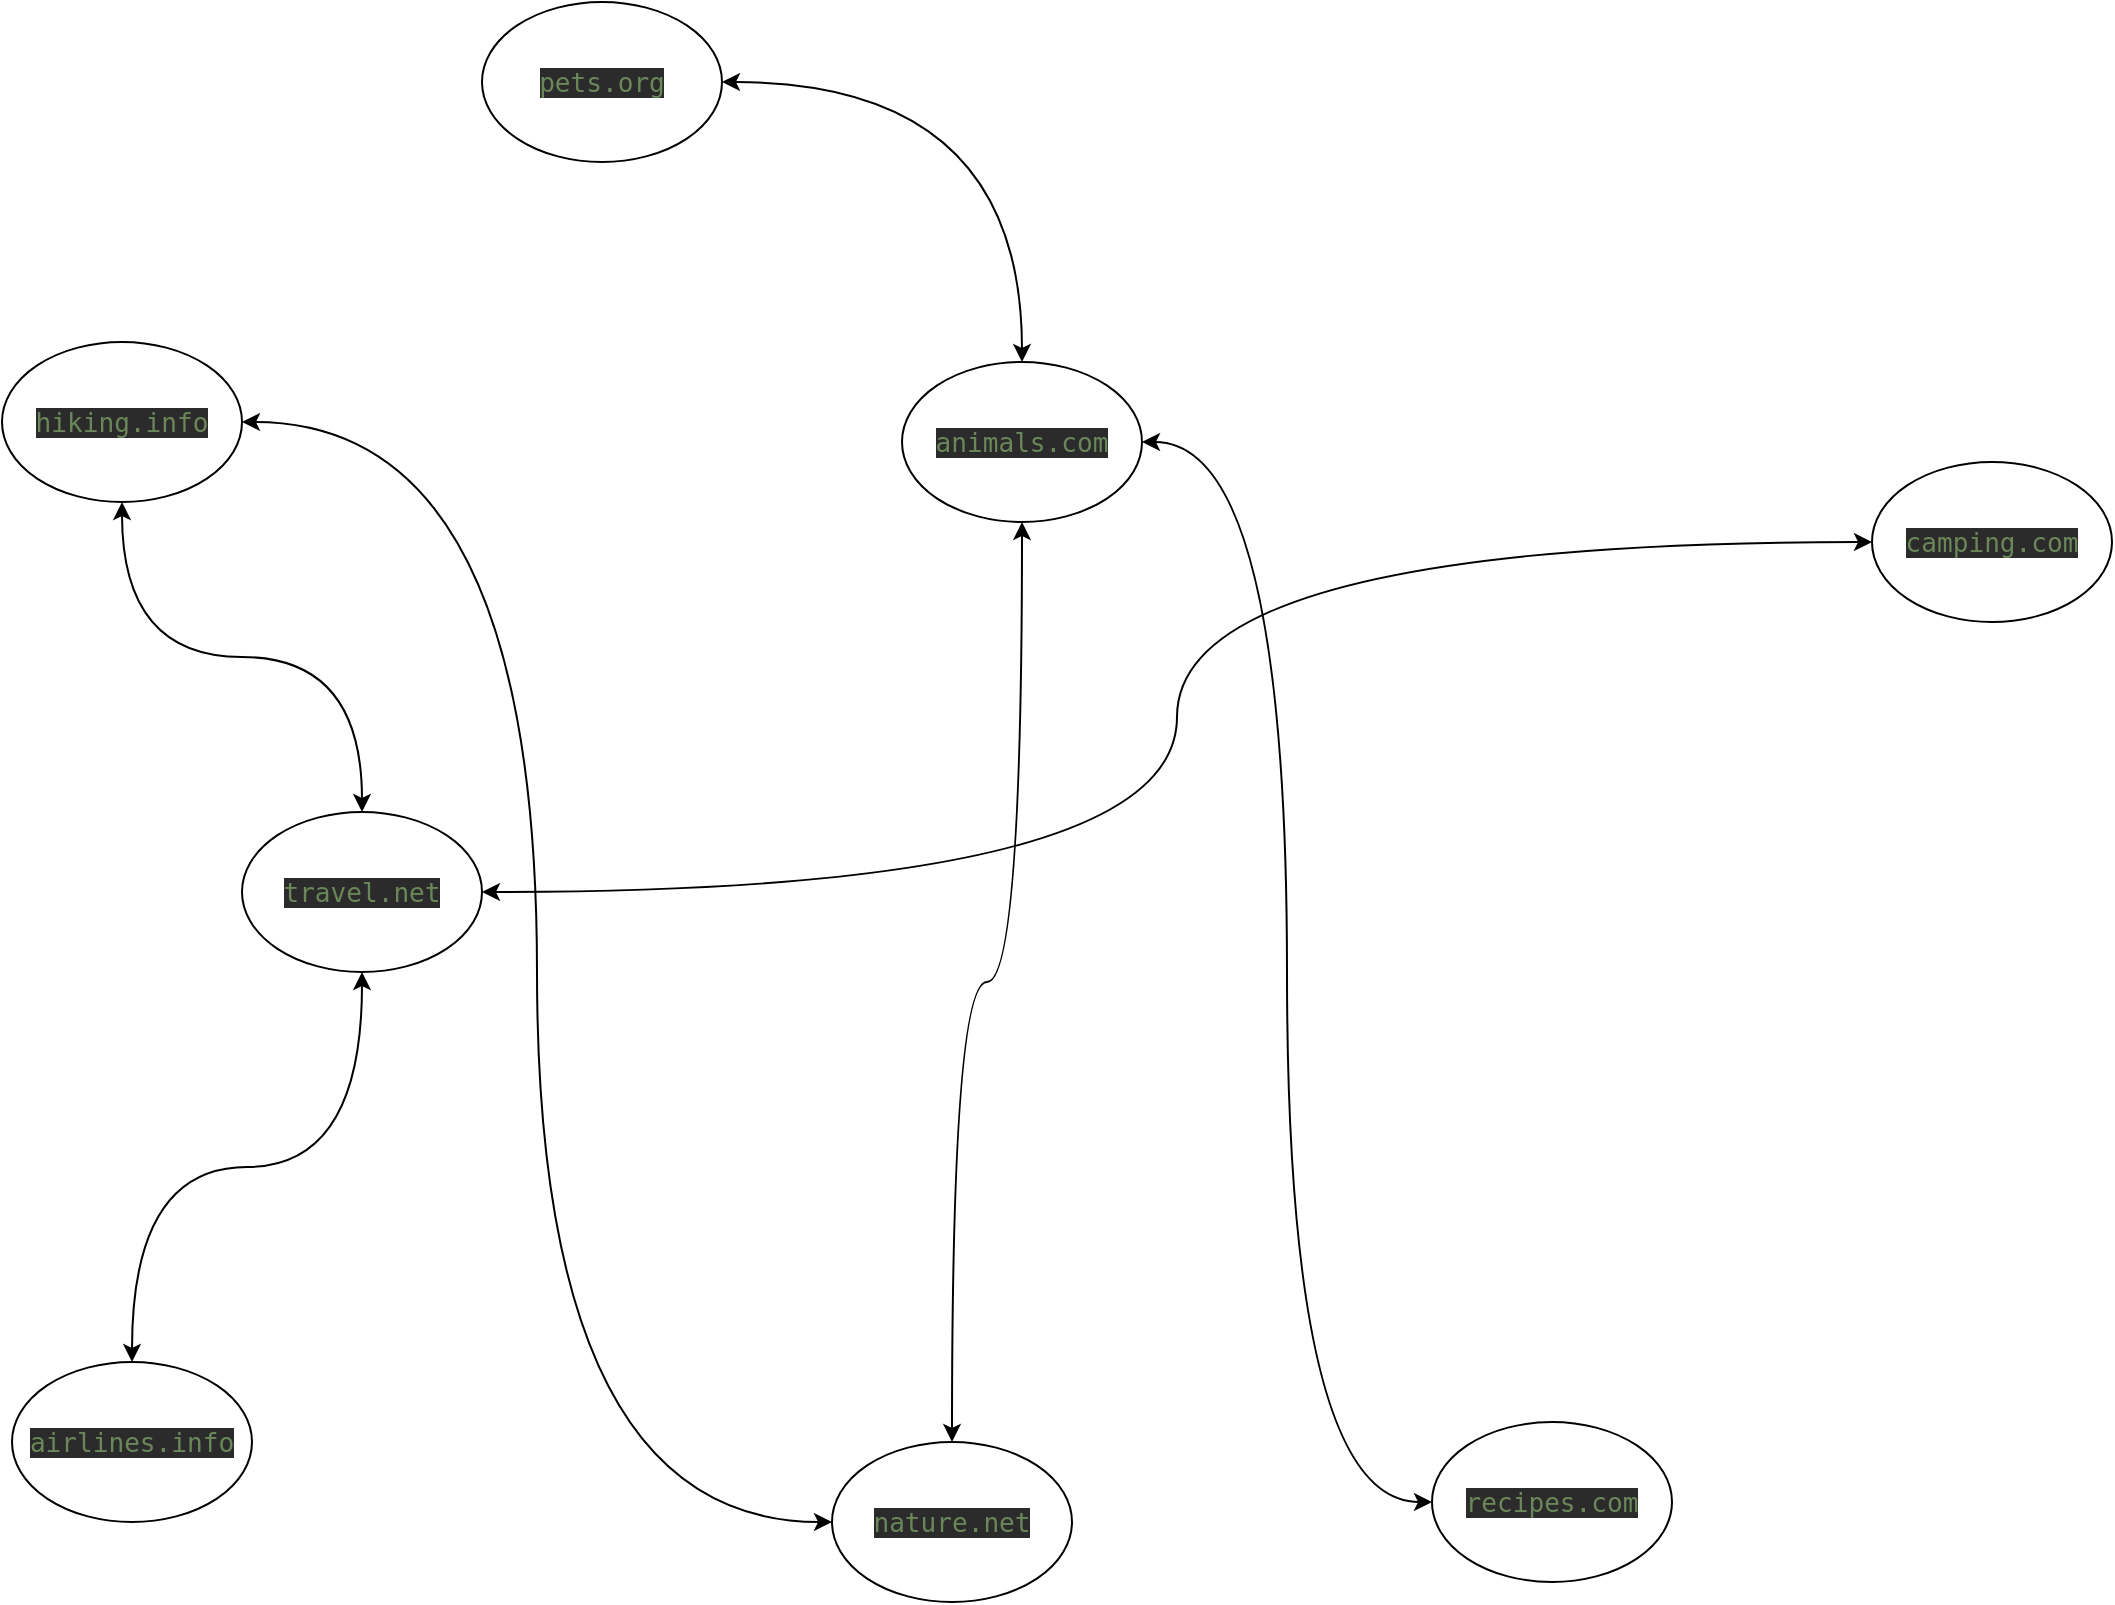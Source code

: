 <mxfile version="20.6.2" type="device"><diagram name="Page-1" id="42789a77-a242-8287-6e28-9cd8cfd52e62"><mxGraphModel dx="2968" dy="1180" grid="1" gridSize="10" guides="1" tooltips="1" connect="1" arrows="1" fold="1" page="1" pageScale="1" pageWidth="1100" pageHeight="850" background="none" math="0" shadow="0"><root><mxCell id="0"/><mxCell id="1" parent="0"/><mxCell id="4ZBXCCS5gPHtc5AQVS3K-13" style="edgeStyle=orthogonalEdgeStyle;orthogonalLoop=1;jettySize=auto;html=1;exitX=0.5;exitY=1;exitDx=0;exitDy=0;startArrow=classic;startFill=1;curved=1;" edge="1" parent="1" source="4ZBXCCS5gPHtc5AQVS3K-1" target="4ZBXCCS5gPHtc5AQVS3K-14"><mxGeometry relative="1" as="geometry"><mxPoint x="475" y="500" as="targetPoint"/></mxGeometry></mxCell><mxCell id="4ZBXCCS5gPHtc5AQVS3K-1" value="&lt;pre style=&quot;background-color:#2b2b2b;color:#a9b7c6;font-family:'JetBrains Mono',monospace;font-size:9.8pt;&quot;&gt;&lt;span style=&quot;color:#6a8759;&quot;&gt;animals.com&lt;/span&gt;&lt;/pre&gt;" style="ellipse;whiteSpace=wrap;html=1;" vertex="1" parent="1"><mxGeometry x="470" y="200" width="120" height="80" as="geometry"/></mxCell><mxCell id="4ZBXCCS5gPHtc5AQVS3K-16" style="edgeStyle=orthogonalEdgeStyle;orthogonalLoop=1;jettySize=auto;html=1;entryX=0.5;entryY=0;entryDx=0;entryDy=0;startArrow=classic;startFill=1;curved=1;" edge="1" parent="1" source="4ZBXCCS5gPHtc5AQVS3K-2" target="4ZBXCCS5gPHtc5AQVS3K-1"><mxGeometry relative="1" as="geometry"/></mxCell><mxCell id="4ZBXCCS5gPHtc5AQVS3K-2" value="&lt;pre style=&quot;background-color:#2b2b2b;color:#a9b7c6;font-family:'JetBrains Mono',monospace;font-size:9.8pt;&quot;&gt;&lt;span style=&quot;color:#6a8759;&quot;&gt;pets.org&lt;/span&gt;&lt;/pre&gt;" style="ellipse;whiteSpace=wrap;html=1;" vertex="1" parent="1"><mxGeometry x="260" y="20" width="120" height="80" as="geometry"/></mxCell><mxCell id="4ZBXCCS5gPHtc5AQVS3K-20" style="edgeStyle=orthogonalEdgeStyle;orthogonalLoop=1;jettySize=auto;html=1;exitX=0.5;exitY=1;exitDx=0;exitDy=0;entryX=0.5;entryY=0;entryDx=0;entryDy=0;startArrow=classic;startFill=1;curved=1;" edge="1" parent="1" source="4ZBXCCS5gPHtc5AQVS3K-3" target="4ZBXCCS5gPHtc5AQVS3K-5"><mxGeometry relative="1" as="geometry"/></mxCell><mxCell id="4ZBXCCS5gPHtc5AQVS3K-3" value="&lt;pre style=&quot;background-color:#2b2b2b;color:#a9b7c6;font-family:'JetBrains Mono',monospace;font-size:9.8pt;&quot;&gt;&lt;span style=&quot;color:#6a8759;&quot;&gt;hiking.info&lt;/span&gt;&lt;/pre&gt;" style="ellipse;whiteSpace=wrap;html=1;" vertex="1" parent="1"><mxGeometry x="20" y="190" width="120" height="80" as="geometry"/></mxCell><mxCell id="4ZBXCCS5gPHtc5AQVS3K-4" value="&lt;pre style=&quot;background-color:#2b2b2b;color:#a9b7c6;font-family:'JetBrains Mono',monospace;font-size:9.8pt;&quot;&gt;&lt;span style=&quot;color:#6a8759;&quot;&gt;camping.com&lt;/span&gt;&lt;/pre&gt;" style="ellipse;whiteSpace=wrap;html=1;" vertex="1" parent="1"><mxGeometry x="955" y="250" width="120" height="80" as="geometry"/></mxCell><mxCell id="4ZBXCCS5gPHtc5AQVS3K-21" style="edgeStyle=orthogonalEdgeStyle;orthogonalLoop=1;jettySize=auto;html=1;entryX=0;entryY=0.5;entryDx=0;entryDy=0;startArrow=classic;startFill=1;curved=1;" edge="1" parent="1" source="4ZBXCCS5gPHtc5AQVS3K-5" target="4ZBXCCS5gPHtc5AQVS3K-4"><mxGeometry relative="1" as="geometry"/></mxCell><mxCell id="4ZBXCCS5gPHtc5AQVS3K-22" style="edgeStyle=orthogonalEdgeStyle;orthogonalLoop=1;jettySize=auto;html=1;exitX=0.5;exitY=1;exitDx=0;exitDy=0;entryX=0.5;entryY=0;entryDx=0;entryDy=0;endArrow=classic;endFill=1;strokeColor=default;curved=1;startArrow=classic;startFill=1;" edge="1" parent="1" source="4ZBXCCS5gPHtc5AQVS3K-5" target="4ZBXCCS5gPHtc5AQVS3K-6"><mxGeometry relative="1" as="geometry"/></mxCell><mxCell id="4ZBXCCS5gPHtc5AQVS3K-5" value="&lt;pre style=&quot;background-color:#2b2b2b;color:#a9b7c6;font-family:'JetBrains Mono',monospace;font-size:9.8pt;&quot;&gt;&lt;span style=&quot;color:#6a8759;&quot;&gt;travel.net&lt;/span&gt;&lt;/pre&gt;" style="ellipse;whiteSpace=wrap;html=1;" vertex="1" parent="1"><mxGeometry x="140" y="425" width="120" height="80" as="geometry"/></mxCell><mxCell id="4ZBXCCS5gPHtc5AQVS3K-6" value="&lt;pre style=&quot;background-color:#2b2b2b;color:#a9b7c6;font-family:'JetBrains Mono',monospace;font-size:9.8pt;&quot;&gt;&lt;span style=&quot;color:#6a8759;&quot;&gt;airlines.info&lt;/span&gt;&lt;/pre&gt;" style="ellipse;whiteSpace=wrap;html=1;" vertex="1" parent="1"><mxGeometry x="25" y="700" width="120" height="80" as="geometry"/></mxCell><mxCell id="4ZBXCCS5gPHtc5AQVS3K-23" style="edgeStyle=orthogonalEdgeStyle;curved=1;orthogonalLoop=1;jettySize=auto;html=1;entryX=1;entryY=0.5;entryDx=0;entryDy=0;strokeColor=default;startArrow=classic;startFill=1;endArrow=classic;endFill=1;" edge="1" parent="1" source="4ZBXCCS5gPHtc5AQVS3K-8" target="4ZBXCCS5gPHtc5AQVS3K-1"><mxGeometry relative="1" as="geometry"/></mxCell><mxCell id="4ZBXCCS5gPHtc5AQVS3K-8" value="&lt;pre style=&quot;background-color:#2b2b2b;color:#a9b7c6;font-family:'JetBrains Mono',monospace;font-size:9.8pt;&quot;&gt;&lt;span style=&quot;color:#6a8759;&quot;&gt;recipes.com&lt;/span&gt;&lt;/pre&gt;" style="ellipse;whiteSpace=wrap;html=1;" vertex="1" parent="1"><mxGeometry x="735" y="730" width="120" height="80" as="geometry"/></mxCell><mxCell id="4ZBXCCS5gPHtc5AQVS3K-18" style="edgeStyle=orthogonalEdgeStyle;orthogonalLoop=1;jettySize=auto;html=1;entryX=1;entryY=0.5;entryDx=0;entryDy=0;startArrow=classic;startFill=1;curved=1;" edge="1" parent="1" source="4ZBXCCS5gPHtc5AQVS3K-14" target="4ZBXCCS5gPHtc5AQVS3K-3"><mxGeometry relative="1" as="geometry"/></mxCell><mxCell id="4ZBXCCS5gPHtc5AQVS3K-14" value="&lt;pre style=&quot;background-color:#2b2b2b;color:#a9b7c6;font-family:'JetBrains Mono',monospace;font-size:9.8pt;&quot;&gt;&lt;span style=&quot;color:#6a8759;&quot;&gt;nature.net&lt;/span&gt;&lt;/pre&gt;" style="ellipse;whiteSpace=wrap;html=1;" vertex="1" parent="1"><mxGeometry x="435" y="740" width="120" height="80" as="geometry"/></mxCell></root></mxGraphModel></diagram></mxfile>
